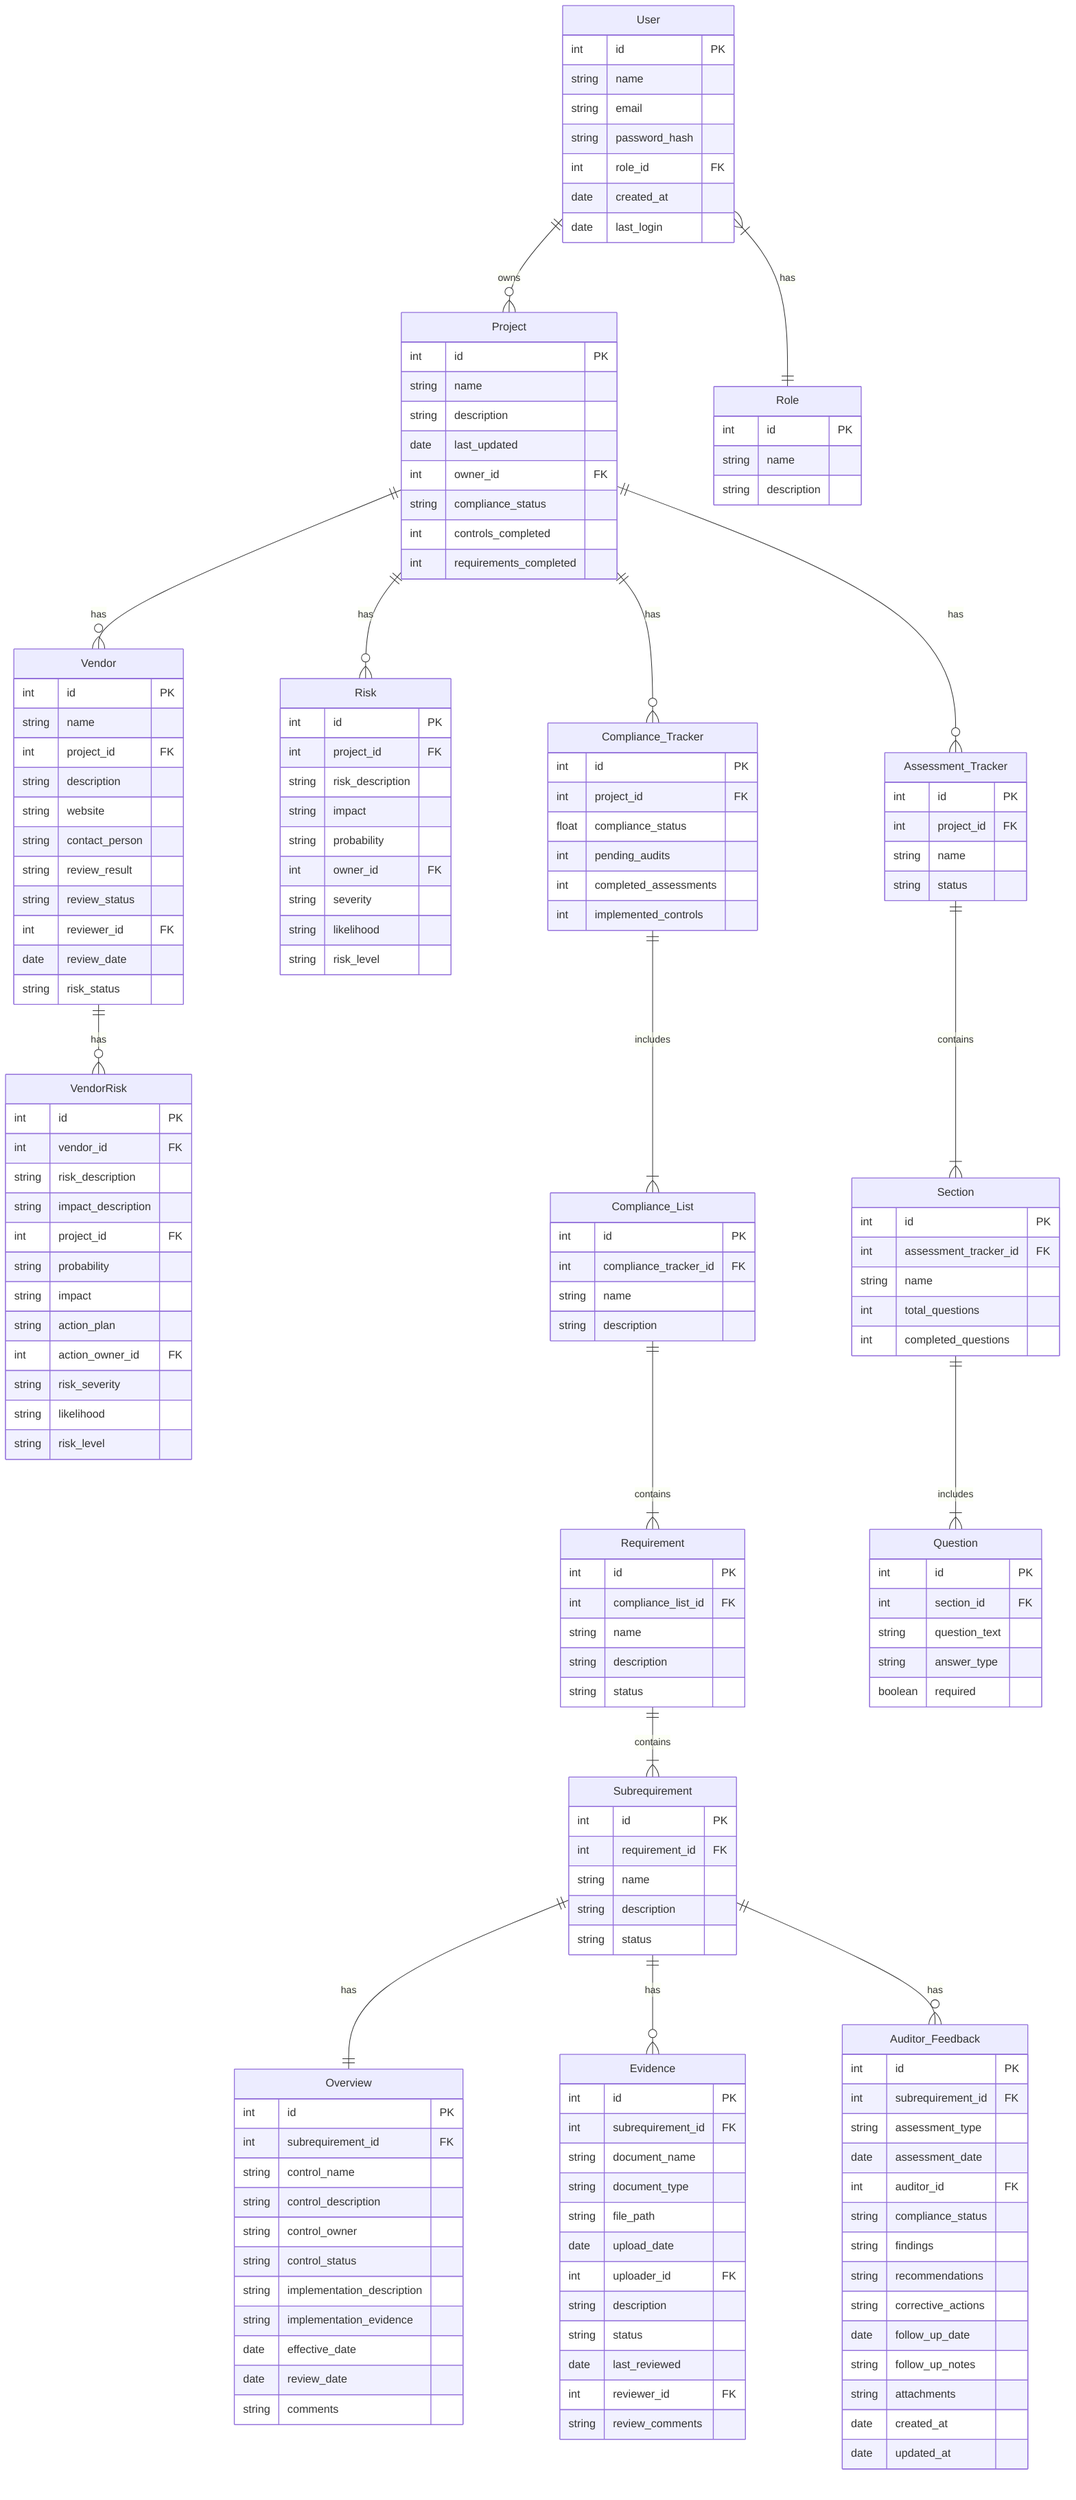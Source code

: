 erDiagram
    Project ||--o{ Compliance_Tracker : has
    Project ||--o{ Risk : has
    Project ||--o{ Assessment_Tracker : has
    Project ||--o{ Vendor : has
    Vendor ||--o{ VendorRisk : has
    User ||--o{ Project : owns
    User }|--|| Role : has
    Compliance_Tracker ||--|{ Compliance_List : includes
    Compliance_List ||--|{ Requirement : contains
    Requirement ||--|{ Subrequirement : contains
    Subrequirement ||--|| Overview : has
    Subrequirement ||--o{ Evidence : has
    Subrequirement ||--o{ Auditor_Feedback : has
    Assessment_Tracker ||--|{ Section : contains
    Section ||--|{ Question : includes

    User {
        int id PK
        string name
        string email
        string password_hash
        int role_id FK
        date created_at
        date last_login
    }

    Role {
        int id PK
        string name
        string description
    }

    Project {
        int id PK
        string name
        string description
        date last_updated
        int owner_id FK
        string compliance_status
        int controls_completed
        int requirements_completed
    }

    Risk {
        int id PK
        int project_id FK
        string risk_description
        string impact
        string probability
        int owner_id FK
        string severity
        string likelihood
        string risk_level
    }

    Vendor {
        int id PK
        string name
        int project_id FK
        string description
        string website
        string contact_person
        string review_result
        string review_status
        int reviewer_id FK
        date review_date
        string risk_status
    }

    VendorRisk {
        int id PK
        int vendor_id FK
        string risk_description
        string impact_description
        int project_id FK
        string probability
        string impact
        string action_plan
        int action_owner_id FK
        string risk_severity
        string likelihood
        string risk_level
    }

    Compliance_Tracker {
        int id PK
        int project_id FK
        float compliance_status
        int pending_audits
        int completed_assessments
        int implemented_controls
    }

    Compliance_List {
        int id PK
        int compliance_tracker_id FK
        string name
        string description
    }

    Requirement {
        int id PK
        int compliance_list_id FK
        string name
        string description
        string status
    }

    Subrequirement {
        int id PK
        int requirement_id FK
        string name
        string description
        string status
    }

    Overview {
        int id PK
        int subrequirement_id FK
        string control_name
        string control_description
        string control_owner
        string control_status
        string implementation_description
        string implementation_evidence
        date effective_date
        date review_date
        string comments
    }

    Evidence {
        int id PK
        int subrequirement_id FK
        string document_name
        string document_type
        string file_path
        date upload_date
        int uploader_id FK
        string description
        string status
        date last_reviewed
        int reviewer_id FK
        string review_comments
    }

    Auditor_Feedback {
        int id PK
        int subrequirement_id FK
        string assessment_type
        date assessment_date
        int auditor_id FK
        string compliance_status
        string findings
        string recommendations
        string corrective_actions
        date follow_up_date
        string follow_up_notes
        string attachments
        date created_at
        date updated_at
    }

    Assessment_Tracker {
        int id PK
        int project_id FK
        string name
        string status
    }

    Section {
        int id PK
        int assessment_tracker_id FK
        string name
        int total_questions
        int completed_questions
    }

    Question {
        int id PK
        int section_id FK
        string question_text
        string answer_type
        boolean required
    }
